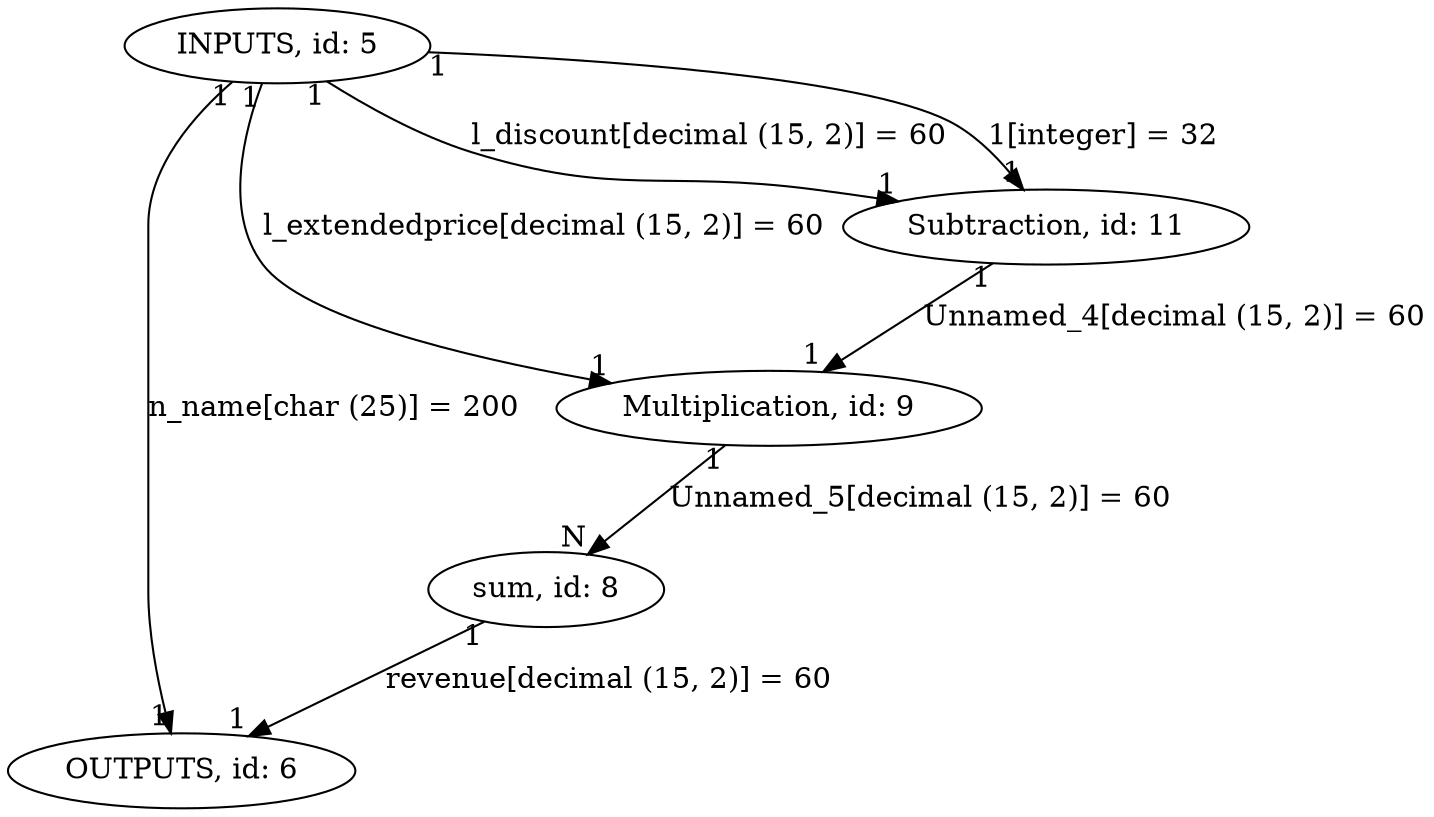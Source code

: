 digraph {
"INPUTS, id: 5" -> "OUTPUTS, id: 6"[label="n_name[char (25)] = 200", headlabel="1", taillabel="1" ]
"Multiplication, id: 9" -> "sum, id: 8"[label="Unnamed_5[decimal (15, 2)] = 60", headlabel="N", taillabel="1" ]
"INPUTS, id: 5" -> "Subtraction, id: 11"[label="l_discount[decimal (15, 2)] = 60", headlabel="1", taillabel="1" ]
"INPUTS, id: 5" -> "Subtraction, id: 11"[label="1[integer] = 32", headlabel="1", taillabel="1" ]
"sum, id: 8" -> "OUTPUTS, id: 6"[label="revenue[decimal (15, 2)] = 60", headlabel="1", taillabel="1" ]
"Subtraction, id: 11" -> "Multiplication, id: 9"[label="Unnamed_4[decimal (15, 2)] = 60", headlabel="1", taillabel="1" ]
"INPUTS, id: 5" -> "Multiplication, id: 9"[label="l_extendedprice[decimal (15, 2)] = 60", headlabel="1", taillabel="1" ]
}


